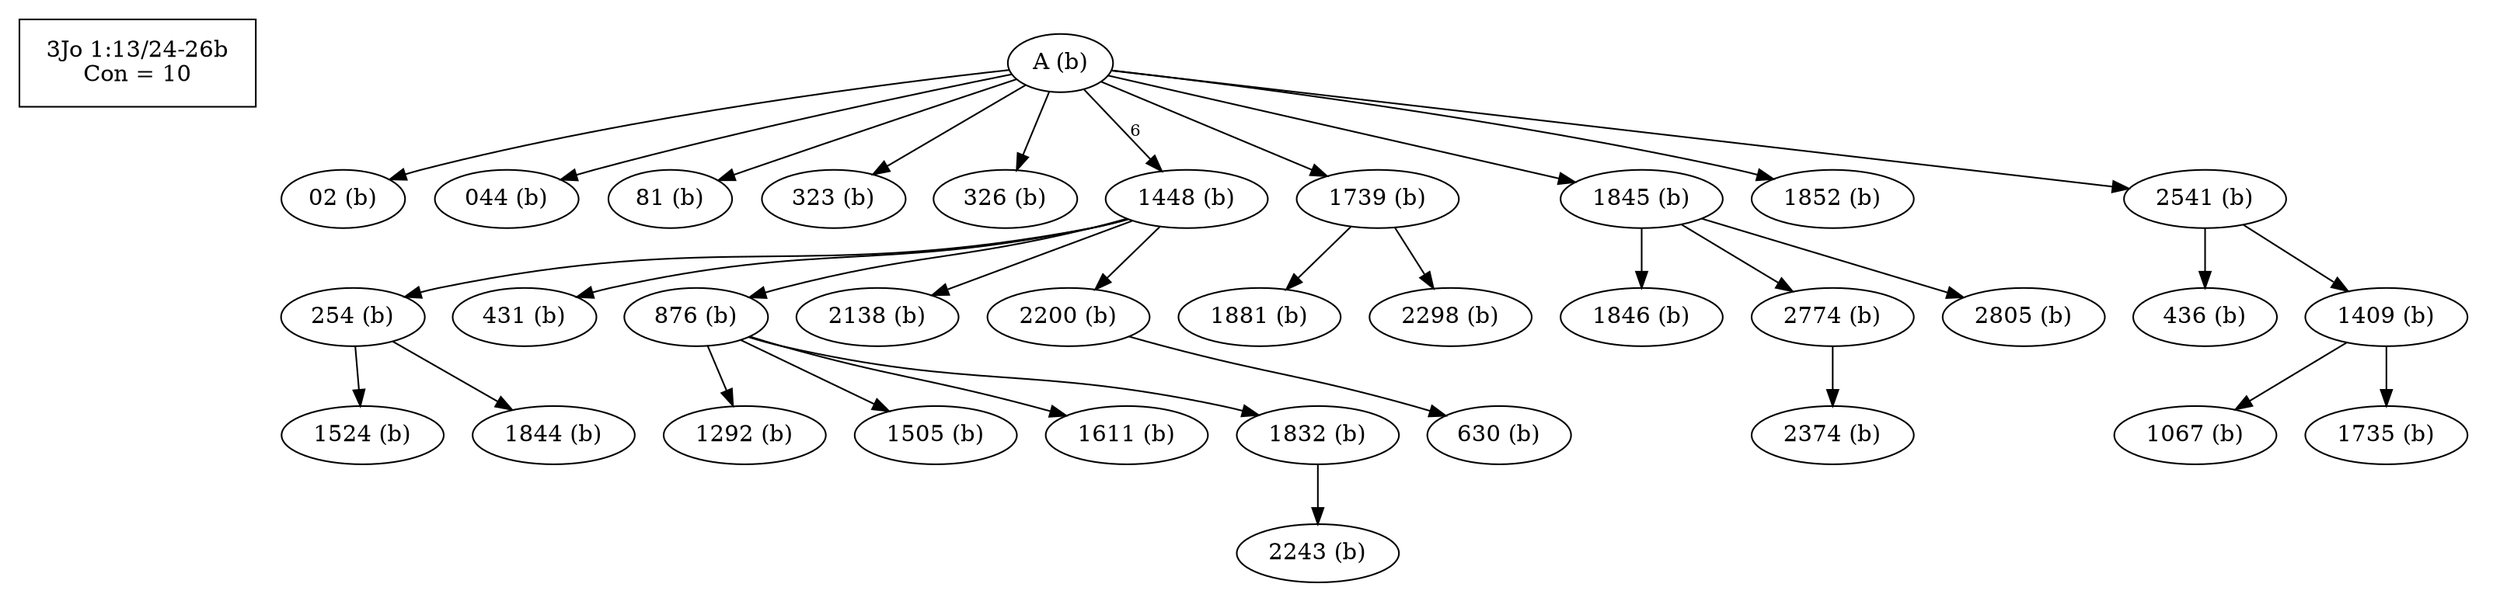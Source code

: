 digraph textual_flow_diagram {
	subgraph cluster_legend {
		label [shape=plaintext, label="3Jo 1:13/24-26b\nCon = 10"];
	}
	subgraph cluster_plot {
		style=invis;
		node [shape=ellipse];
		0 [label="A (b)"];
		3 [label="02 (b)"];
		9 [label="044 (b)"];
		20 [label="81 (b)"];
		30 [label="254 (b)"];
		34 [label="323 (b)"];
		35 [label="326 (b)"];
		42 [label="431 (b)"];
		43 [label="436 (b)"];
		56 [label="630 (b)"];
		60 [label="876 (b)"];
		65 [label="1067 (b)"];
		70 [label="1292 (b)"];
		73 [label="1409 (b)"];
		74 [label="1448 (b)"];
		77 [label="1505 (b)"];
		78 [label="1524 (b)"];
		82 [label="1611 (b)"];
		87 [label="1735 (b)"];
		88 [label="1739 (b)"];
		93 [label="1832 (b)"];
		98 [label="1844 (b)"];
		99 [label="1845 (b)"];
		100 [label="1846 (b)"];
		101 [label="1852 (b)"];
		104 [label="1881 (b)"];
		106 [label="2138 (b)"];
		109 [label="2200 (b)"];
		110 [label="2243 (b)"];
		111 [label="2298 (b)"];
		112 [label="2374 (b)"];
		116 [label="2541 (b)"];
		120 [label="2774 (b)"];
		121 [label="2805 (b)"];
		0 -> 3 [color=black];
		0 -> 9 [color=black];
		0 -> 20 [color=black];
		74 -> 30 [color=black];
		0 -> 34 [color=black];
		0 -> 35 [color=black];
		74 -> 42 [color=black];
		116 -> 43 [color=black];
		109 -> 56 [color=black];
		74 -> 60 [color=black];
		73 -> 65 [color=black];
		60 -> 70 [color=black];
		116 -> 73 [color=black];
		0 -> 74 [label="6", fontsize=10, color=black];
		60 -> 77 [color=black];
		30 -> 78 [color=black];
		60 -> 82 [color=black];
		73 -> 87 [color=black];
		0 -> 88 [color=black];
		60 -> 93 [color=black];
		30 -> 98 [color=black];
		0 -> 99 [color=black];
		99 -> 100 [color=black];
		0 -> 101 [color=black];
		88 -> 104 [color=black];
		74 -> 106 [color=black];
		74 -> 109 [color=black];
		93 -> 110 [color=black];
		88 -> 111 [color=black];
		120 -> 112 [color=black];
		0 -> 116 [color=black];
		99 -> 120 [color=black];
		99 -> 121 [color=black];
	}
}
